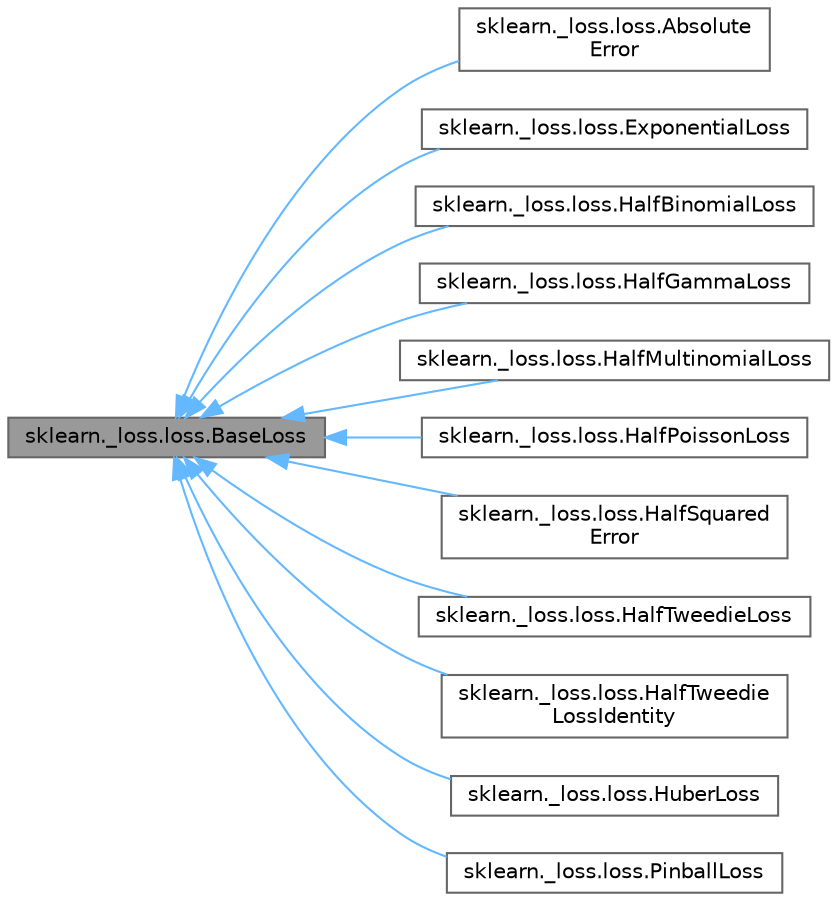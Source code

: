 digraph "sklearn._loss.loss.BaseLoss"
{
 // LATEX_PDF_SIZE
  bgcolor="transparent";
  edge [fontname=Helvetica,fontsize=10,labelfontname=Helvetica,labelfontsize=10];
  node [fontname=Helvetica,fontsize=10,shape=box,height=0.2,width=0.4];
  rankdir="LR";
  Node1 [id="Node000001",label="sklearn._loss.loss.BaseLoss",height=0.2,width=0.4,color="gray40", fillcolor="grey60", style="filled", fontcolor="black",tooltip=" "];
  Node1 -> Node2 [id="edge1_Node000001_Node000002",dir="back",color="steelblue1",style="solid",tooltip=" "];
  Node2 [id="Node000002",label="sklearn._loss.loss.Absolute\lError",height=0.2,width=0.4,color="gray40", fillcolor="white", style="filled",URL="$d8/d5a/classsklearn_1_1__loss_1_1loss_1_1AbsoluteError.html",tooltip=" "];
  Node1 -> Node3 [id="edge2_Node000001_Node000003",dir="back",color="steelblue1",style="solid",tooltip=" "];
  Node3 [id="Node000003",label="sklearn._loss.loss.ExponentialLoss",height=0.2,width=0.4,color="gray40", fillcolor="white", style="filled",URL="$df/d39/classsklearn_1_1__loss_1_1loss_1_1ExponentialLoss.html",tooltip=" "];
  Node1 -> Node4 [id="edge3_Node000001_Node000004",dir="back",color="steelblue1",style="solid",tooltip=" "];
  Node4 [id="Node000004",label="sklearn._loss.loss.HalfBinomialLoss",height=0.2,width=0.4,color="gray40", fillcolor="white", style="filled",URL="$dd/daa/classsklearn_1_1__loss_1_1loss_1_1HalfBinomialLoss.html",tooltip=" "];
  Node1 -> Node5 [id="edge4_Node000001_Node000005",dir="back",color="steelblue1",style="solid",tooltip=" "];
  Node5 [id="Node000005",label="sklearn._loss.loss.HalfGammaLoss",height=0.2,width=0.4,color="gray40", fillcolor="white", style="filled",URL="$da/db0/classsklearn_1_1__loss_1_1loss_1_1HalfGammaLoss.html",tooltip=" "];
  Node1 -> Node6 [id="edge5_Node000001_Node000006",dir="back",color="steelblue1",style="solid",tooltip=" "];
  Node6 [id="Node000006",label="sklearn._loss.loss.HalfMultinomialLoss",height=0.2,width=0.4,color="gray40", fillcolor="white", style="filled",URL="$d5/d6d/classsklearn_1_1__loss_1_1loss_1_1HalfMultinomialLoss.html",tooltip=" "];
  Node1 -> Node7 [id="edge6_Node000001_Node000007",dir="back",color="steelblue1",style="solid",tooltip=" "];
  Node7 [id="Node000007",label="sklearn._loss.loss.HalfPoissonLoss",height=0.2,width=0.4,color="gray40", fillcolor="white", style="filled",URL="$d5/df7/classsklearn_1_1__loss_1_1loss_1_1HalfPoissonLoss.html",tooltip=" "];
  Node1 -> Node8 [id="edge7_Node000001_Node000008",dir="back",color="steelblue1",style="solid",tooltip=" "];
  Node8 [id="Node000008",label="sklearn._loss.loss.HalfSquared\lError",height=0.2,width=0.4,color="gray40", fillcolor="white", style="filled",URL="$dc/da9/classsklearn_1_1__loss_1_1loss_1_1HalfSquaredError.html",tooltip=" "];
  Node1 -> Node9 [id="edge8_Node000001_Node000009",dir="back",color="steelblue1",style="solid",tooltip=" "];
  Node9 [id="Node000009",label="sklearn._loss.loss.HalfTweedieLoss",height=0.2,width=0.4,color="gray40", fillcolor="white", style="filled",URL="$da/d0e/classsklearn_1_1__loss_1_1loss_1_1HalfTweedieLoss.html",tooltip=" "];
  Node1 -> Node10 [id="edge9_Node000001_Node000010",dir="back",color="steelblue1",style="solid",tooltip=" "];
  Node10 [id="Node000010",label="sklearn._loss.loss.HalfTweedie\lLossIdentity",height=0.2,width=0.4,color="gray40", fillcolor="white", style="filled",URL="$d0/d83/classsklearn_1_1__loss_1_1loss_1_1HalfTweedieLossIdentity.html",tooltip=" "];
  Node1 -> Node11 [id="edge10_Node000001_Node000011",dir="back",color="steelblue1",style="solid",tooltip=" "];
  Node11 [id="Node000011",label="sklearn._loss.loss.HuberLoss",height=0.2,width=0.4,color="gray40", fillcolor="white", style="filled",URL="$da/d63/classsklearn_1_1__loss_1_1loss_1_1HuberLoss.html",tooltip=" "];
  Node1 -> Node12 [id="edge11_Node000001_Node000012",dir="back",color="steelblue1",style="solid",tooltip=" "];
  Node12 [id="Node000012",label="sklearn._loss.loss.PinballLoss",height=0.2,width=0.4,color="gray40", fillcolor="white", style="filled",URL="$d0/d1f/classsklearn_1_1__loss_1_1loss_1_1PinballLoss.html",tooltip=" "];
}
